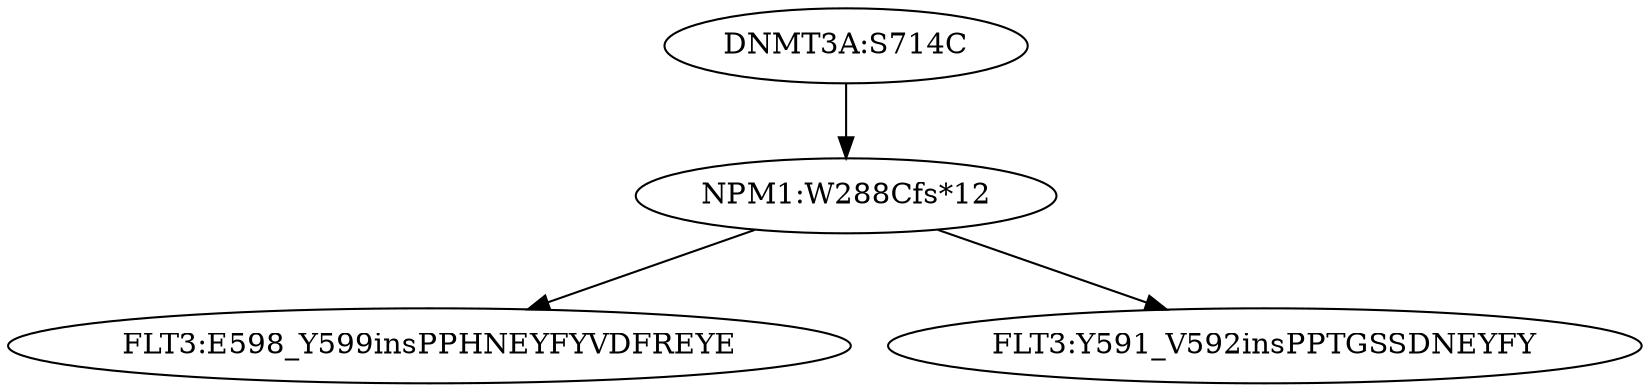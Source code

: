 digraph pt_tree1 {
v0 [label="DNMT3A:S714C"];
v1 [label="FLT3:E598_Y599insPPHNEYFYVDFREYE"];
v2 [label="FLT3:Y591_V592insPPTGSSDNEYFY"];
v3 [label="NPM1:W288Cfs*12"];
v0 -> v3;
v3 -> v1;
v3 -> v2;
}
